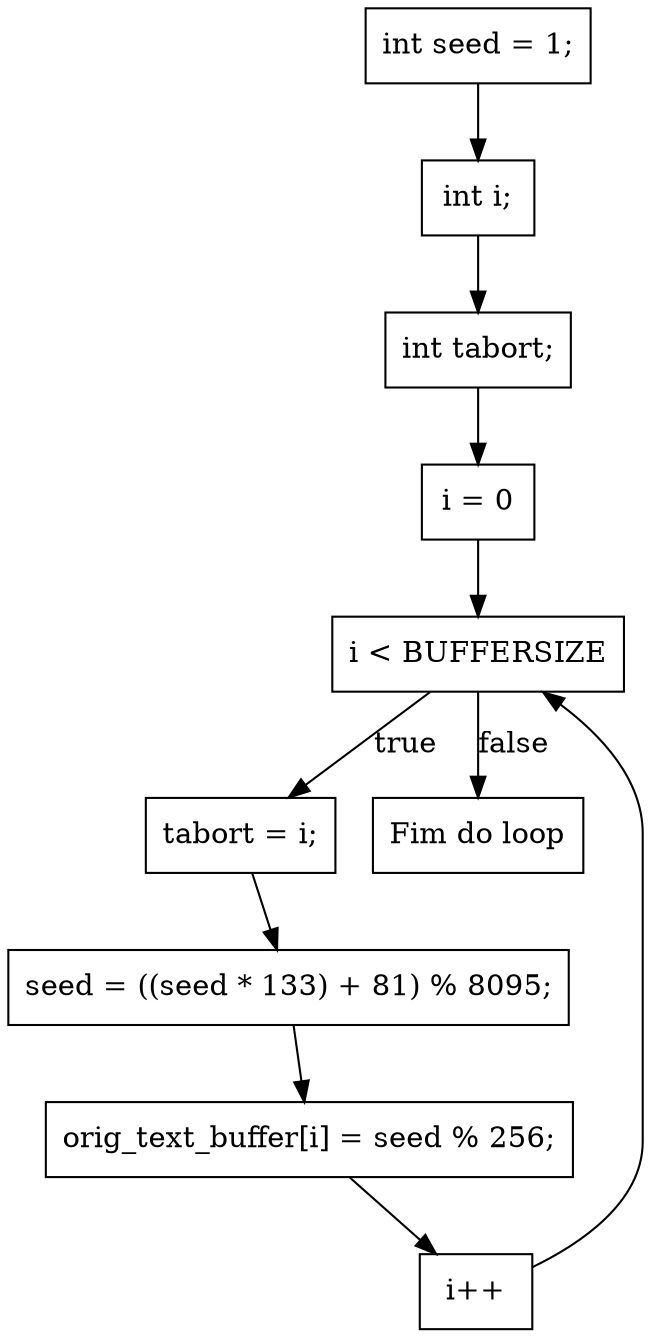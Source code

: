 digraph initbuffer_CFG {
    node [shape=box];
    N1 [label="int seed = 1;"];
    N2 [label="int i;"];
    N3 [label="int tabort;"];
    N4 [label="i = 0"];
    N5 [label="i < BUFFERSIZE"];
    N6 [label="tabort = i;"];
    N7 [label="seed = ((seed * 133) + 81) % 8095;"];
    N8 [label="orig_text_buffer[i] = seed % 256;"];
    N9 [label="i++"];
    N10 [label="Fim do loop"];
    N1 -> N2 -> N3 -> N4 -> N5;
    N5 -> N6 [label="true"];
    N5 -> N10 [label="false"];
    N6 -> N7 -> N8 -> N9 -> N5;
}